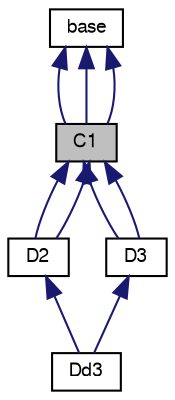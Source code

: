 digraph "C1"
{
  edge [fontname="FreeSans",fontsize="9",labelfontname="FreeSans",labelfontsize="9"];
  node [fontname="FreeSans",fontsize="9",shape=record];
  Node1 [label="C1",height=0.2,width=0.4,color="black", fillcolor="grey75", style="filled" fontcolor="black"];
  Node2 -> Node1 [dir="back",color="midnightblue",fontsize="9",style="solid",fontname="FreeSans"];
  Node2 [label="base",height=0.2,width=0.4,color="black", fillcolor="white", style="filled",URL="$structbase.html"];
  Node2 -> Node1 [dir="back",color="midnightblue",fontsize="9",style="solid",fontname="FreeSans"];
  Node2 -> Node1 [dir="back",color="midnightblue",fontsize="9",style="solid",fontname="FreeSans"];
  Node1 -> Node3 [dir="back",color="midnightblue",fontsize="9",style="solid",fontname="FreeSans"];
  Node3 [label="D2",height=0.2,width=0.4,color="black", fillcolor="white", style="filled",URL="$struct_d2.html"];
  Node3 -> Node4 [dir="back",color="midnightblue",fontsize="9",style="solid",fontname="FreeSans"];
  Node4 [label="Dd3",height=0.2,width=0.4,color="black", fillcolor="white", style="filled",URL="$struct_dd3.html"];
  Node1 -> Node3 [dir="back",color="midnightblue",fontsize="9",style="solid",fontname="FreeSans"];
  Node1 -> Node5 [dir="back",color="midnightblue",fontsize="9",style="solid",fontname="FreeSans"];
  Node5 [label="D3",height=0.2,width=0.4,color="black", fillcolor="white", style="filled",URL="$struct_d3.html"];
  Node5 -> Node4 [dir="back",color="midnightblue",fontsize="9",style="solid",fontname="FreeSans"];
  Node1 -> Node5 [dir="back",color="midnightblue",fontsize="9",style="solid",fontname="FreeSans"];
}
